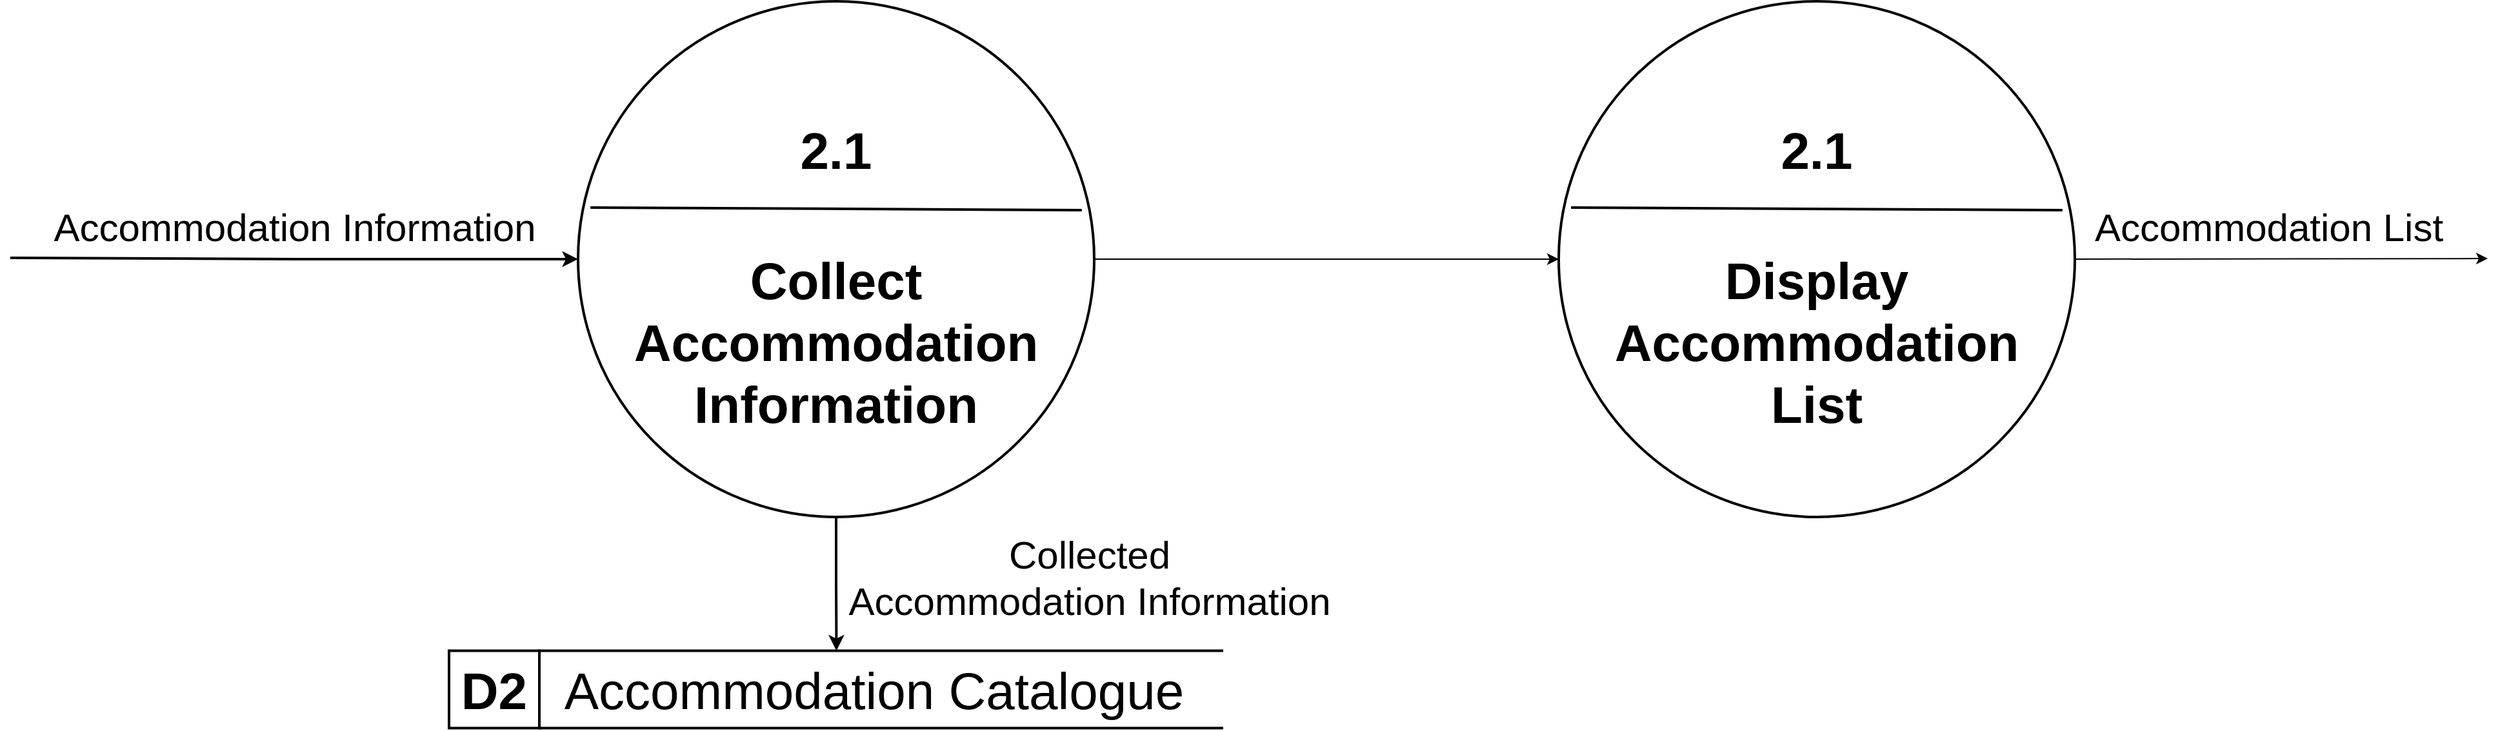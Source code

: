 <mxfile version="28.0.7">
  <diagram name="Page-1" id="M09gZJEylp6OCQNrpg6R">
    <mxGraphModel dx="1434" dy="897" grid="1" gridSize="10" guides="1" tooltips="1" connect="1" arrows="1" fold="1" page="1" pageScale="1" pageWidth="1400" pageHeight="850" math="0" shadow="0">
      <root>
        <mxCell id="0" />
        <mxCell id="1" parent="0" />
        <mxCell id="LopVDnUaFD7QRKL_kpaw-5" style="edgeStyle=orthogonalEdgeStyle;rounded=0;orthogonalLoop=1;jettySize=auto;html=1;exitX=0;exitY=0.5;exitDx=0;exitDy=0;endArrow=none;endFill=0;startArrow=classic;startFill=1;strokeWidth=2;" edge="1" parent="1" source="LopVDnUaFD7QRKL_kpaw-1">
          <mxGeometry relative="1" as="geometry">
            <mxPoint x="60" y="424" as="targetPoint" />
          </mxGeometry>
        </mxCell>
        <mxCell id="LopVDnUaFD7QRKL_kpaw-10" style="edgeStyle=orthogonalEdgeStyle;rounded=0;orthogonalLoop=1;jettySize=auto;html=1;exitX=0.5;exitY=1;exitDx=0;exitDy=0;entryX=0;entryY=0.5;entryDx=0;entryDy=0;strokeWidth=2;" edge="1" parent="1" source="LopVDnUaFD7QRKL_kpaw-1" target="LopVDnUaFD7QRKL_kpaw-8">
          <mxGeometry relative="1" as="geometry" />
        </mxCell>
        <mxCell id="LopVDnUaFD7QRKL_kpaw-17" style="edgeStyle=orthogonalEdgeStyle;rounded=0;orthogonalLoop=1;jettySize=auto;html=1;exitX=1;exitY=0.5;exitDx=0;exitDy=0;entryX=0;entryY=0.5;entryDx=0;entryDy=0;" edge="1" parent="1" source="LopVDnUaFD7QRKL_kpaw-1" target="LopVDnUaFD7QRKL_kpaw-11">
          <mxGeometry relative="1" as="geometry" />
        </mxCell>
        <mxCell id="LopVDnUaFD7QRKL_kpaw-1" value="" style="ellipse;whiteSpace=wrap;html=1;aspect=fixed;strokeWidth=2;" vertex="1" parent="1">
          <mxGeometry x="500" y="225" width="400" height="400" as="geometry" />
        </mxCell>
        <mxCell id="LopVDnUaFD7QRKL_kpaw-2" value="" style="endArrow=none;html=1;rounded=0;exitX=0.024;exitY=0.4;exitDx=0;exitDy=0;exitPerimeter=0;entryX=0.976;entryY=0.405;entryDx=0;entryDy=0;entryPerimeter=0;strokeWidth=2;" edge="1" parent="1" source="LopVDnUaFD7QRKL_kpaw-1" target="LopVDnUaFD7QRKL_kpaw-1">
          <mxGeometry width="50" height="50" relative="1" as="geometry">
            <mxPoint x="530" y="393" as="sourcePoint" />
            <mxPoint x="890" y="393" as="targetPoint" />
          </mxGeometry>
        </mxCell>
        <mxCell id="LopVDnUaFD7QRKL_kpaw-3" value="&lt;b&gt;&lt;font&gt;2.1&lt;/font&gt;&lt;/b&gt;" style="text;html=1;align=center;verticalAlign=middle;whiteSpace=wrap;rounded=0;fontSize=40;strokeWidth=2;" vertex="1" parent="1">
          <mxGeometry x="670" y="325" width="60" height="30" as="geometry" />
        </mxCell>
        <mxCell id="LopVDnUaFD7QRKL_kpaw-4" value="&lt;b&gt;&lt;font&gt;Collect Accommodation Information&lt;/font&gt;&lt;/b&gt;" style="text;html=1;align=center;verticalAlign=middle;whiteSpace=wrap;rounded=0;strokeWidth=2;fontSize=40;" vertex="1" parent="1">
          <mxGeometry x="600" y="409" width="200" height="160" as="geometry" />
        </mxCell>
        <mxCell id="LopVDnUaFD7QRKL_kpaw-6" value="&lt;font style=&quot;font-size: 30px;&quot;&gt;Accommodation Information&lt;/font&gt;" style="edgeLabel;html=1;align=center;verticalAlign=middle;resizable=0;points=[];" vertex="1" connectable="0" parent="1">
          <mxGeometry x="280" y="400" as="geometry" />
        </mxCell>
        <mxCell id="LopVDnUaFD7QRKL_kpaw-7" value="&lt;font style=&quot;font-size: 40px;&quot;&gt;D2&lt;/font&gt;" style="shape=partialRectangle;whiteSpace=wrap;html=1;top=0;bottom=0;fillColor=none;fontStyle=1;strokeWidth=2;" vertex="1" parent="1">
          <mxGeometry x="400" y="728.75" width="70" height="60" as="geometry" />
        </mxCell>
        <mxCell id="LopVDnUaFD7QRKL_kpaw-8" value="" style="shape=partialRectangle;whiteSpace=wrap;html=1;top=0;bottom=0;fillColor=none;rotation=90;fontStyle=1;strokeWidth=2;" vertex="1" parent="1">
          <mxGeometry x="670.25" y="460" width="60" height="597.5" as="geometry" />
        </mxCell>
        <mxCell id="LopVDnUaFD7QRKL_kpaw-9" value="&lt;font style=&quot;font-size: 40px;&quot;&gt;Accommodation Catalogue&lt;/font&gt;" style="text;html=1;align=center;verticalAlign=middle;whiteSpace=wrap;rounded=0;strokeWidth=2;" vertex="1" parent="1">
          <mxGeometry x="470" y="743.75" width="518.5" height="30" as="geometry" />
        </mxCell>
        <mxCell id="LopVDnUaFD7QRKL_kpaw-18" style="edgeStyle=orthogonalEdgeStyle;rounded=0;orthogonalLoop=1;jettySize=auto;html=1;exitX=1;exitY=0.5;exitDx=0;exitDy=0;" edge="1" parent="1" source="LopVDnUaFD7QRKL_kpaw-11">
          <mxGeometry relative="1" as="geometry">
            <mxPoint x="1980.0" y="424.538" as="targetPoint" />
          </mxGeometry>
        </mxCell>
        <mxCell id="LopVDnUaFD7QRKL_kpaw-11" value="" style="ellipse;whiteSpace=wrap;html=1;aspect=fixed;strokeWidth=2;" vertex="1" parent="1">
          <mxGeometry x="1260" y="225" width="400" height="400" as="geometry" />
        </mxCell>
        <mxCell id="LopVDnUaFD7QRKL_kpaw-12" value="" style="endArrow=none;html=1;rounded=0;exitX=0.024;exitY=0.4;exitDx=0;exitDy=0;exitPerimeter=0;entryX=0.976;entryY=0.405;entryDx=0;entryDy=0;entryPerimeter=0;strokeWidth=2;" edge="1" parent="1" source="LopVDnUaFD7QRKL_kpaw-11" target="LopVDnUaFD7QRKL_kpaw-11">
          <mxGeometry width="50" height="50" relative="1" as="geometry">
            <mxPoint x="1290" y="393" as="sourcePoint" />
            <mxPoint x="1650" y="393" as="targetPoint" />
          </mxGeometry>
        </mxCell>
        <mxCell id="LopVDnUaFD7QRKL_kpaw-13" value="&lt;b&gt;&lt;font&gt;2.1&lt;/font&gt;&lt;/b&gt;" style="text;html=1;align=center;verticalAlign=middle;whiteSpace=wrap;rounded=0;fontSize=40;strokeWidth=2;" vertex="1" parent="1">
          <mxGeometry x="1430" y="325" width="60" height="30" as="geometry" />
        </mxCell>
        <mxCell id="LopVDnUaFD7QRKL_kpaw-14" value="&lt;b&gt;&lt;font&gt;Display Accommodation List&lt;/font&gt;&lt;/b&gt;" style="text;html=1;align=center;verticalAlign=middle;whiteSpace=wrap;rounded=0;strokeWidth=2;fontSize=40;" vertex="1" parent="1">
          <mxGeometry x="1360" y="409" width="200" height="160" as="geometry" />
        </mxCell>
        <mxCell id="LopVDnUaFD7QRKL_kpaw-16" value="&lt;font style=&quot;font-size: 30px;&quot;&gt;Collected&lt;/font&gt;&lt;div&gt;&lt;font style=&quot;font-size: 30px;&quot;&gt;Accommodation Information&lt;/font&gt;&lt;/div&gt;" style="edgeLabel;html=1;align=center;verticalAlign=middle;resizable=0;points=[];" vertex="1" connectable="0" parent="1">
          <mxGeometry x="900" y="660" as="geometry">
            <mxPoint x="-4" y="12" as="offset" />
          </mxGeometry>
        </mxCell>
        <mxCell id="LopVDnUaFD7QRKL_kpaw-19" value="&lt;font style=&quot;font-size: 30px;&quot;&gt;Accommodation List&lt;/font&gt;" style="edgeLabel;html=1;align=center;verticalAlign=middle;resizable=0;points=[];" vertex="1" connectable="0" parent="1">
          <mxGeometry x="1810" y="400" as="geometry" />
        </mxCell>
      </root>
    </mxGraphModel>
  </diagram>
</mxfile>
